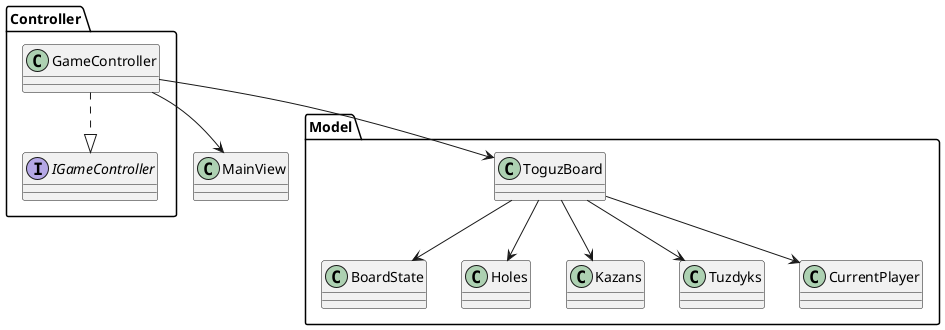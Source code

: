 @startuml class_diagram_main

skinparam componentStyle rectangle

package "Model" {
  class ToguzBoard
  class BoardState
  class Holes
  class Kazans
  class Tuzdyks
  class CurrentPlayer
}

package "Controller" {
  interface IGameController
  class GameController
}

ToguzBoard --> BoardState
ToguzBoard --> Holes
ToguzBoard --> Kazans
ToguzBoard --> Tuzdyks
ToguzBoard --> CurrentPlayer

GameController ..|> IGameController
GameController --> ToguzBoard
GameController --> MainView
@enduml
